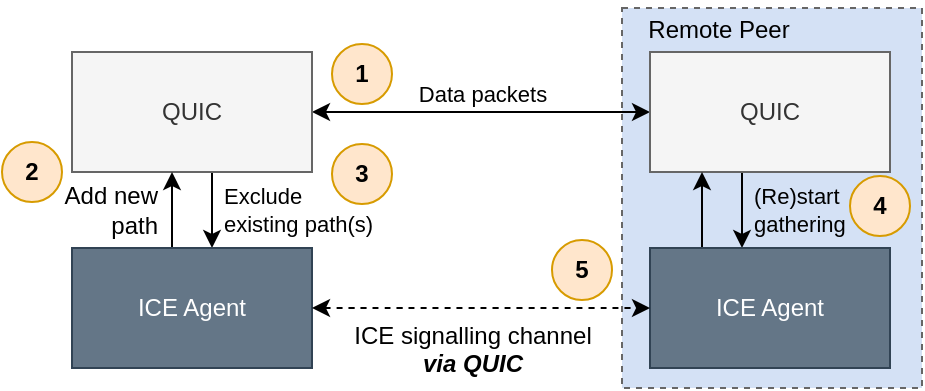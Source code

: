 <mxfile version="24.4.9" type="device">
  <diagram name="Page-1" id="0gJbcg0XPNFQ-sTSEnto">
    <mxGraphModel dx="839" dy="444" grid="1" gridSize="10" guides="1" tooltips="1" connect="1" arrows="1" fold="1" page="1" pageScale="1" pageWidth="850" pageHeight="1100" math="0" shadow="0">
      <root>
        <mxCell id="0" />
        <mxCell id="1" parent="0" />
        <mxCell id="62byTpiQ_xNvMLSuf41Z-13" value="" style="rounded=0;whiteSpace=wrap;html=1;fillColor=#D4E1F5;fontColor=#333333;strokeColor=#666666;dashed=1;" vertex="1" parent="1">
          <mxGeometry x="315" y="200" width="150" height="190" as="geometry" />
        </mxCell>
        <mxCell id="62byTpiQ_xNvMLSuf41Z-1" value="Data packets" style="edgeStyle=orthogonalEdgeStyle;rounded=0;orthogonalLoop=1;jettySize=auto;html=1;startArrow=classic;startFill=1;verticalAlign=bottom;" edge="1" parent="1" source="5U8ytU4bZrLR5_oLVIPA-1" target="62byTpiQ_xNvMLSuf41Z-7">
          <mxGeometry relative="1" as="geometry">
            <mxPoint x="280" y="252" as="targetPoint" />
          </mxGeometry>
        </mxCell>
        <mxCell id="62byTpiQ_xNvMLSuf41Z-3" value="&lt;div&gt;Exclude&lt;/div&gt;&lt;div&gt;existing path(s)&lt;/div&gt;" style="edgeStyle=orthogonalEdgeStyle;rounded=0;orthogonalLoop=1;jettySize=auto;html=1;labelPosition=right;verticalLabelPosition=middle;align=left;verticalAlign=middle;spacingLeft=4;" edge="1" parent="1" source="5U8ytU4bZrLR5_oLVIPA-1" target="5U8ytU4bZrLR5_oLVIPA-2">
          <mxGeometry relative="1" as="geometry">
            <Array as="points">
              <mxPoint x="110" y="300" />
              <mxPoint x="110" y="300" />
            </Array>
          </mxGeometry>
        </mxCell>
        <mxCell id="5U8ytU4bZrLR5_oLVIPA-1" value="QUIC" style="rounded=0;whiteSpace=wrap;html=1;fillColor=#f5f5f5;fontColor=#333333;strokeColor=#666666;" parent="1" vertex="1">
          <mxGeometry x="40" y="222" width="120" height="60" as="geometry" />
        </mxCell>
        <mxCell id="5U8ytU4bZrLR5_oLVIPA-3" value="&lt;div&gt;Add new&lt;/div&gt;&lt;div&gt;path&lt;br&gt;&lt;/div&gt;" style="edgeStyle=orthogonalEdgeStyle;rounded=0;orthogonalLoop=1;jettySize=auto;html=1;startArrow=none;startFill=0;strokeWidth=1;fontSize=12;labelPosition=left;verticalLabelPosition=middle;align=right;verticalAlign=middle;horizontal=1;textDirection=ltr;spacingRight=6;" parent="1" source="5U8ytU4bZrLR5_oLVIPA-2" target="5U8ytU4bZrLR5_oLVIPA-1" edge="1">
          <mxGeometry relative="1" as="geometry">
            <Array as="points">
              <mxPoint x="90" y="300" />
              <mxPoint x="90" y="300" />
            </Array>
          </mxGeometry>
        </mxCell>
        <mxCell id="5U8ytU4bZrLR5_oLVIPA-2" value="ICE Agent" style="rounded=0;whiteSpace=wrap;html=1;fillColor=#647687;strokeColor=#314354;fontColor=#ffffff;" parent="1" vertex="1">
          <mxGeometry x="40" y="320" width="120" height="60" as="geometry" />
        </mxCell>
        <mxCell id="5U8ytU4bZrLR5_oLVIPA-16" value="1" style="ellipse;whiteSpace=wrap;html=1;aspect=fixed;fontSize=12;fontStyle=1;fillColor=#ffe6cc;strokeColor=#d79b00;" parent="1" vertex="1">
          <mxGeometry x="170" y="218" width="30" height="30" as="geometry" />
        </mxCell>
        <mxCell id="5U8ytU4bZrLR5_oLVIPA-19" value="2" style="ellipse;whiteSpace=wrap;html=1;aspect=fixed;fontSize=12;fontStyle=1;fillColor=#ffe6cc;strokeColor=#d79b00;" parent="1" vertex="1">
          <mxGeometry x="5" y="267" width="30" height="30" as="geometry" />
        </mxCell>
        <mxCell id="62byTpiQ_xNvMLSuf41Z-5" value="3" style="ellipse;whiteSpace=wrap;html=1;aspect=fixed;fontSize=12;fontStyle=1;fillColor=#ffe6cc;strokeColor=#d79b00;" vertex="1" parent="1">
          <mxGeometry x="170" y="268" width="30" height="30" as="geometry" />
        </mxCell>
        <mxCell id="62byTpiQ_xNvMLSuf41Z-6" value="&lt;div&gt;(Re)start&lt;/div&gt;&lt;div&gt;gathering&lt;br&gt;&lt;/div&gt;" style="edgeStyle=orthogonalEdgeStyle;rounded=0;orthogonalLoop=1;jettySize=auto;html=1;labelPosition=right;verticalLabelPosition=middle;align=left;verticalAlign=middle;spacingLeft=4;labelBackgroundColor=none;" edge="1" parent="1" source="62byTpiQ_xNvMLSuf41Z-7" target="62byTpiQ_xNvMLSuf41Z-9">
          <mxGeometry relative="1" as="geometry">
            <Array as="points">
              <mxPoint x="375" y="300" />
              <mxPoint x="375" y="300" />
            </Array>
          </mxGeometry>
        </mxCell>
        <mxCell id="62byTpiQ_xNvMLSuf41Z-7" value="QUIC" style="rounded=0;whiteSpace=wrap;html=1;fillColor=#f5f5f5;fontColor=#333333;strokeColor=#666666;" vertex="1" parent="1">
          <mxGeometry x="329" y="222" width="120" height="60" as="geometry" />
        </mxCell>
        <mxCell id="62byTpiQ_xNvMLSuf41Z-8" value="" style="edgeStyle=orthogonalEdgeStyle;rounded=0;orthogonalLoop=1;jettySize=auto;html=1;startArrow=none;startFill=0;strokeWidth=1;fontSize=12;labelPosition=left;verticalLabelPosition=middle;align=right;verticalAlign=middle;horizontal=1;textDirection=ltr;spacingRight=6;" edge="1" parent="1" source="62byTpiQ_xNvMLSuf41Z-9" target="62byTpiQ_xNvMLSuf41Z-7">
          <mxGeometry relative="1" as="geometry">
            <Array as="points">
              <mxPoint x="355" y="300" />
              <mxPoint x="355" y="300" />
            </Array>
          </mxGeometry>
        </mxCell>
        <mxCell id="62byTpiQ_xNvMLSuf41Z-9" value="ICE Agent" style="rounded=0;whiteSpace=wrap;html=1;fillColor=#647687;strokeColor=#314354;fontColor=#ffffff;" vertex="1" parent="1">
          <mxGeometry x="329" y="320" width="120" height="60" as="geometry" />
        </mxCell>
        <mxCell id="5U8ytU4bZrLR5_oLVIPA-15" value="&lt;div style=&quot;font-size: 12px;&quot;&gt;ICE signalling channel&lt;/div&gt;&lt;div style=&quot;font-size: 12px;&quot;&gt;&lt;i&gt;&lt;b&gt;via QUIC&lt;/b&gt;&lt;/i&gt;&lt;br style=&quot;font-size: 12px;&quot;&gt;&lt;/div&gt;" style="curved=1;endArrow=classic;html=1;rounded=0;startArrow=classic;startFill=1;dashed=1;fontStyle=0;fontSize=12;verticalAlign=top;labelPosition=center;verticalLabelPosition=middle;align=center;" parent="1" source="5U8ytU4bZrLR5_oLVIPA-2" edge="1" target="62byTpiQ_xNvMLSuf41Z-9">
          <mxGeometry x="-0.053" width="50" height="50" relative="1" as="geometry">
            <mxPoint x="290" y="380" as="sourcePoint" />
            <mxPoint x="280" y="270" as="targetPoint" />
            <Array as="points" />
            <mxPoint as="offset" />
          </mxGeometry>
        </mxCell>
        <mxCell id="62byTpiQ_xNvMLSuf41Z-4" value="5" style="ellipse;whiteSpace=wrap;html=1;aspect=fixed;fontSize=12;fontStyle=1;fillColor=#ffe6cc;strokeColor=#d79b00;" vertex="1" parent="1">
          <mxGeometry x="280" y="316" width="30" height="30" as="geometry" />
        </mxCell>
        <mxCell id="62byTpiQ_xNvMLSuf41Z-14" value="Remote Peer" style="text;html=1;align=center;verticalAlign=middle;resizable=0;points=[];autosize=1;strokeColor=none;fillColor=none;" vertex="1" parent="1">
          <mxGeometry x="318" y="196" width="90" height="30" as="geometry" />
        </mxCell>
        <mxCell id="62byTpiQ_xNvMLSuf41Z-15" value="4" style="ellipse;whiteSpace=wrap;html=1;aspect=fixed;fontSize=12;fontStyle=1;fillColor=#ffe6cc;strokeColor=#d79b00;" vertex="1" parent="1">
          <mxGeometry x="429" y="284" width="30" height="30" as="geometry" />
        </mxCell>
      </root>
    </mxGraphModel>
  </diagram>
</mxfile>
